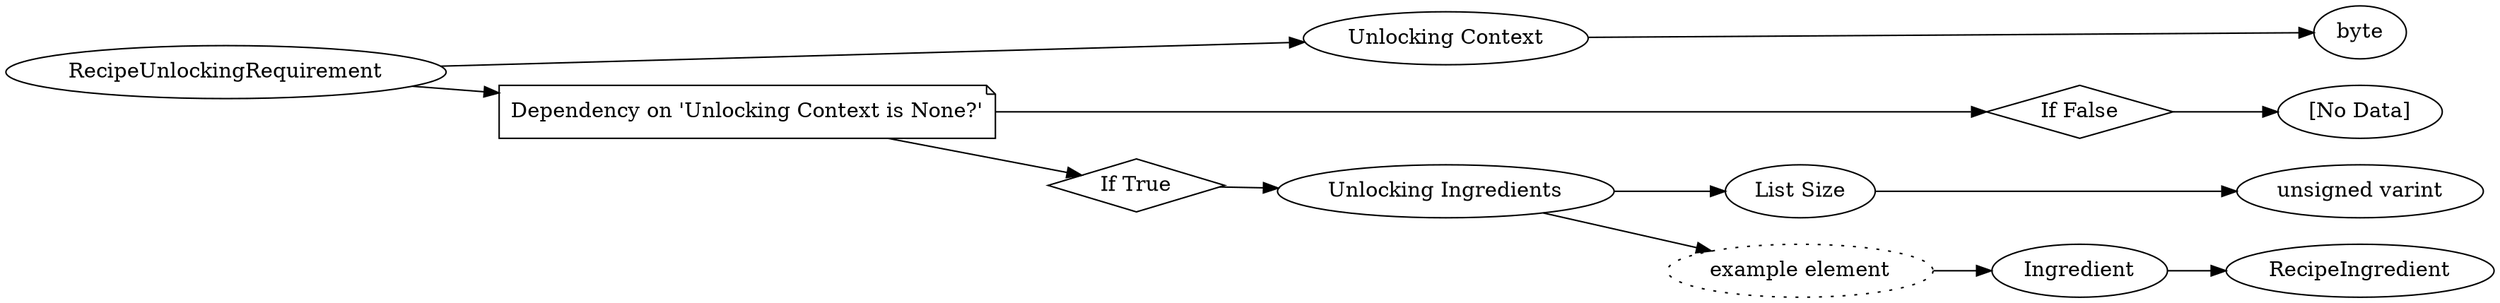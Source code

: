 digraph "RecipeUnlockingRequirement" {
rankdir = LR
54
54 -> 55
55 -> 56
54 -> 57
57 -> 58
58 -> 59
57 -> 60
60 -> 61
61 -> 62
62 -> 63
61 -> 64
64 -> 65
65 -> 66

54 [label="RecipeUnlockingRequirement",comment="name: \"RecipeUnlockingRequirement\", typeName: \"\", id: 54, branchId: 0, recurseId: -1, attributes: 0, notes: \"\""];
55 [label="Unlocking Context",comment="name: \"Unlocking Context\", typeName: \"\", id: 55, branchId: 0, recurseId: -1, attributes: 0, notes: \"\""];
56 [label="byte",comment="name: \"byte\", typeName: \"\", id: 56, branchId: 0, recurseId: -1, attributes: 512, notes: \"\""];
57 [label="Dependency on 'Unlocking Context is None?'",shape=note,comment="name: \"Dependency on 'Unlocking Context is None?'\", typeName: \"\", id: 57, branchId: 0, recurseId: -1, attributes: 2, notes: \"\""];
58 [label="If False",shape=diamond,comment="name: \"If False\", typeName: \"\", id: 58, branchId: 0, recurseId: -1, attributes: 4, notes: \"\""];
59 [label="[No Data]",comment="name: \"[No Data]\", typeName: \"\", id: 59, branchId: 0, recurseId: -1, attributes: 512, notes: \"\""];
60 [label="If True",shape=diamond,comment="name: \"If True\", typeName: \"\", id: 60, branchId: 1, recurseId: -1, attributes: 4, notes: \"\""];
61 [label="Unlocking Ingredients",comment="name: \"Unlocking Ingredients\", typeName: \"\", id: 61, branchId: 0, recurseId: -1, attributes: 8, notes: \"\""];
62 [label="List Size",comment="name: \"List Size\", typeName: \"\", id: 62, branchId: 0, recurseId: -1, attributes: 0, notes: \"\""];
63 [label="unsigned varint",comment="name: \"unsigned varint\", typeName: \"\", id: 63, branchId: 0, recurseId: -1, attributes: 512, notes: \"\""];
64 [label="example element",style=dotted,comment="name: \"example element\", typeName: \"\", id: 64, branchId: 0, recurseId: -1, attributes: 16, notes: \"\""];
65 [label="Ingredient",comment="name: \"Ingredient\", typeName: \"RecipeIngredient\", id: 65, branchId: 0, recurseId: -1, attributes: 256, notes: \"\""];
66 [label="RecipeIngredient",comment="name: \"RecipeIngredient\", typeName: \"\", id: 66, branchId: 0, recurseId: -1, attributes: 512, notes: \"\""];
{ rank = max;56;59;63;66}

}
